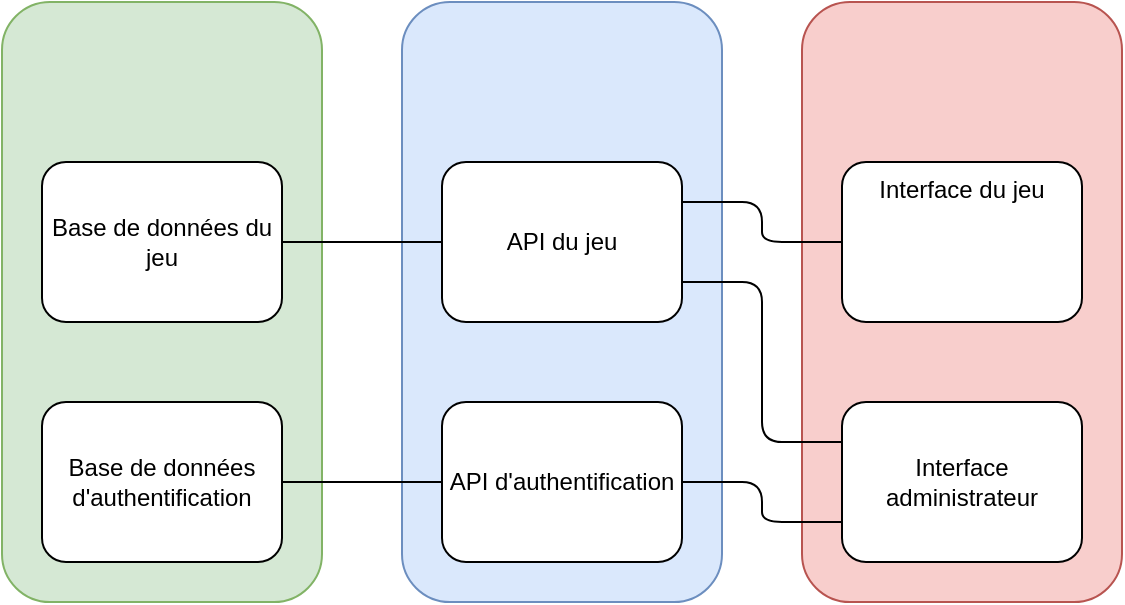 <mxfile version="21.3.2" pages="5">
  <diagram id="1Zba4zzBwmuTxO4Gx36b" name="Archi globale technos">
    <mxGraphModel dx="1728" dy="967" grid="1" gridSize="10" guides="1" tooltips="1" connect="1" arrows="1" fold="1" page="1" pageScale="1" pageWidth="827" pageHeight="1169" math="0" shadow="0">
      <root>
        <mxCell id="0" />
        <mxCell id="1" parent="0" />
        <mxCell id="k8Ds9X4ehKhSsPhmOxrT-12" value="" style="rounded=1;whiteSpace=wrap;html=1;fillColor=#f8cecc;strokeColor=#b85450;" parent="1" vertex="1">
          <mxGeometry x="540" y="200" width="160" height="300" as="geometry" />
        </mxCell>
        <mxCell id="k8Ds9X4ehKhSsPhmOxrT-11" value="" style="rounded=1;whiteSpace=wrap;html=1;fillColor=#dae8fc;strokeColor=#6c8ebf;" parent="1" vertex="1">
          <mxGeometry x="340" y="200" width="160" height="300" as="geometry" />
        </mxCell>
        <mxCell id="k8Ds9X4ehKhSsPhmOxrT-10" value="" style="rounded=1;whiteSpace=wrap;html=1;fillColor=#d5e8d4;strokeColor=#82b366;" parent="1" vertex="1">
          <mxGeometry x="140" y="200" width="160" height="300" as="geometry" />
        </mxCell>
        <mxCell id="k8Ds9X4ehKhSsPhmOxrT-3" value="Interface administrateur" style="rounded=1;whiteSpace=wrap;html=1;" parent="1" vertex="1">
          <mxGeometry x="560" y="400" width="120" height="80" as="geometry" />
        </mxCell>
        <mxCell id="k8Ds9X4ehKhSsPhmOxrT-4" value="Interface du jeu" style="rounded=1;whiteSpace=wrap;html=1;verticalAlign=top;" parent="1" vertex="1">
          <mxGeometry x="560" y="280" width="120" height="80" as="geometry" />
        </mxCell>
        <mxCell id="k8Ds9X4ehKhSsPhmOxrT-5" value="API du jeu" style="rounded=1;whiteSpace=wrap;html=1;" parent="1" vertex="1">
          <mxGeometry x="360" y="280" width="120" height="80" as="geometry" />
        </mxCell>
        <mxCell id="zuYDOHC_21OwGKE91hee-3" style="edgeStyle=orthogonalEdgeStyle;rounded=1;orthogonalLoop=1;jettySize=auto;html=1;exitX=1;exitY=0.5;exitDx=0;exitDy=0;entryX=0;entryY=0.75;entryDx=0;entryDy=0;endArrow=none;endFill=0;exitPerimeter=0;" parent="1" source="k8Ds9X4ehKhSsPhmOxrT-6" target="k8Ds9X4ehKhSsPhmOxrT-3" edge="1">
          <mxGeometry relative="1" as="geometry" />
        </mxCell>
        <mxCell id="k8Ds9X4ehKhSsPhmOxrT-6" value="API d&#39;authentification" style="rounded=1;whiteSpace=wrap;html=1;points=[[0,0,0,0,0],[0,0.25,0,0,0],[0,0.5,0,0,0],[0,0.75,0,0,0],[0,1,0,0,0],[0.25,0,0,0,0],[0.25,1,0,0,0],[0.5,0,0,0,0],[0.5,1,0,0,0],[0.75,0,0,0,0],[0.75,1,0,0,0],[1,0,0,0,0],[1,0.25,0,0,0],[1,0.5,0,0,0],[1,0.75,0,0,0],[1,1,0,0,0]];" parent="1" vertex="1">
          <mxGeometry x="360" y="400" width="120" height="80" as="geometry" />
        </mxCell>
        <mxCell id="k8Ds9X4ehKhSsPhmOxrT-7" value="Base de données d&#39;authentification" style="rounded=1;whiteSpace=wrap;html=1;" parent="1" vertex="1">
          <mxGeometry x="160" y="400" width="120" height="80" as="geometry" />
        </mxCell>
        <mxCell id="k8Ds9X4ehKhSsPhmOxrT-8" value="Base de données du jeu" style="rounded=1;whiteSpace=wrap;html=1;" parent="1" vertex="1">
          <mxGeometry x="160" y="280" width="120" height="80" as="geometry" />
        </mxCell>
        <mxCell id="5uaOj9F-GJp1tfEocUqR-2" value="" style="shape=image;verticalLabelPosition=bottom;labelBackgroundColor=default;verticalAlign=top;aspect=fixed;imageAspect=0;image=https://miro.medium.com/v2/resize:fit:480/1*9A6E9kaZZ54idy0HLSlh-A.png;" parent="1" vertex="1">
          <mxGeometry x="550" y="200" width="140" height="70" as="geometry" />
        </mxCell>
        <mxCell id="pQ9jfMteWwoB8yy6oKuQ-1" value="" style="shape=image;verticalLabelPosition=bottom;labelBackgroundColor=default;verticalAlign=top;imageAspect=0;image=https://upload.wikimedia.org/wikipedia/commons/thumb/9/93/MongoDB_Logo.svg/2560px-MongoDB_Logo.svg.png;aspect=fixed;" parent="1" vertex="1">
          <mxGeometry x="145.72" y="215" width="148.57" height="40" as="geometry" />
        </mxCell>
        <mxCell id="pQ9jfMteWwoB8yy6oKuQ-2" value="" style="shape=image;verticalLabelPosition=bottom;labelBackgroundColor=default;verticalAlign=top;aspect=fixed;imageAspect=0;image=https://camo.githubusercontent.com/62d4f160c458785b41aa5961dbf35295843fd582cb7a931e962c77d295bd23f9/68747470733a2f2f64657369676e2e6a626f73732e6f72672f717561726b75732f6c6f676f2f66696e616c2f504e472f717561726b75735f6c6f676f5f686f72697a6f6e74616c5f7267625f3132383070785f64656661756c742e706e672367682d6c696768742d6d6f64652d6f6e6c79;" parent="1" vertex="1">
          <mxGeometry x="343.05" y="223.2" width="153.89" height="23.6" as="geometry" />
        </mxCell>
        <mxCell id="zuYDOHC_21OwGKE91hee-4" style="edgeStyle=orthogonalEdgeStyle;rounded=1;orthogonalLoop=1;jettySize=auto;html=1;exitX=1;exitY=0.75;exitDx=0;exitDy=0;entryX=0;entryY=0.25;entryDx=0;entryDy=0;endArrow=none;endFill=0;" parent="1" source="k8Ds9X4ehKhSsPhmOxrT-5" target="k8Ds9X4ehKhSsPhmOxrT-3" edge="1">
          <mxGeometry relative="1" as="geometry">
            <mxPoint x="490" y="450" as="sourcePoint" />
            <mxPoint x="570" y="330" as="targetPoint" />
          </mxGeometry>
        </mxCell>
        <mxCell id="zuYDOHC_21OwGKE91hee-5" style="edgeStyle=orthogonalEdgeStyle;rounded=1;orthogonalLoop=1;jettySize=auto;html=1;exitX=1;exitY=0.25;exitDx=0;exitDy=0;entryX=0;entryY=0.5;entryDx=0;entryDy=0;endArrow=none;endFill=0;" parent="1" source="k8Ds9X4ehKhSsPhmOxrT-5" target="k8Ds9X4ehKhSsPhmOxrT-4" edge="1">
          <mxGeometry relative="1" as="geometry">
            <mxPoint x="500" y="460" as="sourcePoint" />
            <mxPoint x="580" y="340" as="targetPoint" />
          </mxGeometry>
        </mxCell>
        <mxCell id="zuYDOHC_21OwGKE91hee-6" style="edgeStyle=orthogonalEdgeStyle;rounded=1;orthogonalLoop=1;jettySize=auto;html=1;exitX=1;exitY=0.5;exitDx=0;exitDy=0;endArrow=none;endFill=0;entryX=0;entryY=0.5;entryDx=0;entryDy=0;" parent="1" source="k8Ds9X4ehKhSsPhmOxrT-8" target="k8Ds9X4ehKhSsPhmOxrT-5" edge="1">
          <mxGeometry relative="1" as="geometry">
            <mxPoint x="510" y="470" as="sourcePoint" />
            <mxPoint x="320" y="360" as="targetPoint" />
          </mxGeometry>
        </mxCell>
        <mxCell id="zuYDOHC_21OwGKE91hee-7" style="edgeStyle=orthogonalEdgeStyle;rounded=1;orthogonalLoop=1;jettySize=auto;html=1;exitX=1;exitY=0.5;exitDx=0;exitDy=0;entryX=0;entryY=0.5;entryDx=0;entryDy=0;endArrow=none;endFill=0;" parent="1" source="k8Ds9X4ehKhSsPhmOxrT-7" target="k8Ds9X4ehKhSsPhmOxrT-6" edge="1">
          <mxGeometry relative="1" as="geometry">
            <mxPoint x="440" y="560" as="sourcePoint" />
            <mxPoint x="520" y="440" as="targetPoint" />
          </mxGeometry>
        </mxCell>
        <mxCell id="tcwqnILASBSJa0gSP9Ar-2" value="" style="shape=image;verticalLabelPosition=bottom;labelBackgroundColor=default;verticalAlign=top;aspect=fixed;imageAspect=0;image=https://zimjs.com/vee/logo.png;" vertex="1" parent="1">
          <mxGeometry x="590.17" y="320" width="59.65" height="36" as="geometry" />
        </mxCell>
      </root>
    </mxGraphModel>
  </diagram>
  <diagram id="4BYpQ7mtJjazXvnqebPm" name="Backend package diagram">
    <mxGraphModel dx="2712" dy="2224" grid="1" gridSize="10" guides="1" tooltips="1" connect="1" arrows="1" fold="1" page="1" pageScale="1" pageWidth="827" pageHeight="1169" math="0" shadow="0">
      <root>
        <mxCell id="0" />
        <mxCell id="1" parent="0" />
        <mxCell id="Ze5V-sokE1ZGjRpykXd8-26" value="" style="rounded=1;whiteSpace=wrap;html=1;fillColor=#dae8fc;strokeColor=#6c8ebf;glass=0;shadow=0;arcSize=2;" parent="1" vertex="1">
          <mxGeometry x="-520" y="-680" width="820" height="530" as="geometry" />
        </mxCell>
        <mxCell id="Ze5V-sokE1ZGjRpykXd8-3" value="" style="group" parent="1" vertex="1" connectable="0">
          <mxGeometry x="-190" y="-540" width="200" height="200" as="geometry" />
        </mxCell>
        <mxCell id="Ze5V-sokE1ZGjRpykXd8-1" value="repository" style="shape=folder;fontStyle=1;spacingTop=10;tabWidth=40;tabHeight=14;tabPosition=left;html=1;whiteSpace=wrap;verticalAlign=top;" parent="Ze5V-sokE1ZGjRpykXd8-3" vertex="1">
          <mxGeometry width="200" height="180" as="geometry" />
        </mxCell>
        <mxCell id="Ze5V-sokE1ZGjRpykXd8-2" value="&lt;p style=&quot;margin:0px;margin-top:4px;text-align:center;&quot;&gt;&lt;b&gt;QuestionRepository&lt;/b&gt;&lt;/p&gt;&lt;hr size=&quot;1&quot;&gt;&lt;p style=&quot;margin: 0px 0px 0px 4px; font-size: 4px;&quot;&gt;&lt;br&gt;&lt;/p&gt;&lt;hr size=&quot;1&quot;&gt;&lt;p style=&quot;margin:0px;margin-left:4px;&quot;&gt;&lt;br&gt;&lt;/p&gt;" style="verticalAlign=top;align=left;overflow=fill;fontSize=12;fontFamily=Helvetica;html=1;whiteSpace=wrap;points=[[0,0,0,0,0],[0,0,0,0,12],[0,0.25,0,0,0],[0,0.5,0,0,0],[0,0.75,0,0,0],[0,1,0,0,0],[0.25,0,0,0,0],[0.25,1,0,0,0],[0.5,0,0,0,0],[0.5,1,0,0,0],[0.75,0,0,0,0],[0.75,1,0,0,0],[1,0,0,0,0],[1,0,0,0,12],[1,0.25,0,0,0],[1,0.5,0,0,0],[1,0.75,0,0,0],[1,1,0,0,0]];" parent="Ze5V-sokE1ZGjRpykXd8-3" vertex="1">
          <mxGeometry x="10" y="50" width="180" height="50" as="geometry" />
        </mxCell>
        <mxCell id="Ze5V-sokE1ZGjRpykXd8-7" value="" style="group" parent="1" vertex="1" connectable="0">
          <mxGeometry x="90" y="-540" width="200" height="200" as="geometry" />
        </mxCell>
        <mxCell id="Ze5V-sokE1ZGjRpykXd8-8" value="service" style="shape=folder;fontStyle=1;spacingTop=10;tabWidth=40;tabHeight=14;tabPosition=left;html=1;whiteSpace=wrap;verticalAlign=top;" parent="Ze5V-sokE1ZGjRpykXd8-7" vertex="1">
          <mxGeometry width="200" height="180" as="geometry" />
        </mxCell>
        <mxCell id="Ze5V-sokE1ZGjRpykXd8-9" value="&lt;p style=&quot;margin:0px;margin-top:4px;text-align:center;&quot;&gt;&lt;b&gt;QuestionService&lt;/b&gt;&lt;/p&gt;&lt;hr size=&quot;1&quot;&gt;&lt;p style=&quot;margin: 0px 0px 0px 4px; font-size: 4px;&quot;&gt;&lt;br&gt;&lt;/p&gt;&lt;hr size=&quot;1&quot;&gt;&lt;p style=&quot;margin:0px;margin-left:4px;&quot;&gt;+ isValid(Question)&lt;/p&gt;&lt;p style=&quot;margin:0px;margin-left:4px;&quot;&gt;- isCategoryValid(String, String)&lt;/p&gt;" style="verticalAlign=top;align=left;overflow=fill;fontSize=12;fontFamily=Helvetica;html=1;whiteSpace=wrap;points=[[0,0,0,0,0],[0,0,0,0,12],[0,0.12,0,0,12],[0,0.25,0,0,0],[0,0.5,0,0,0],[0,0.75,0,0,0],[0,1,0,0,0],[0.25,0,0,0,0],[0.25,1,0,0,0],[0.5,0,0,0,0],[0.5,1,0,0,0],[0.75,0,0,0,0],[0.75,1,0,0,0],[1,0,0,0,0],[1,0,0,0,12],[1,0.25,0,0,0],[1,0.5,0,0,0],[1,0.75,0,0,0],[1,1,0,0,0]];" parent="Ze5V-sokE1ZGjRpykXd8-7" vertex="1">
          <mxGeometry x="10" y="50" width="180" height="90" as="geometry" />
        </mxCell>
        <mxCell id="Ze5V-sokE1ZGjRpykXd8-10" value="" style="group" parent="1" vertex="1" connectable="0">
          <mxGeometry x="-510" y="-540" width="250" height="220" as="geometry" />
        </mxCell>
        <mxCell id="Ze5V-sokE1ZGjRpykXd8-11" value="resource" style="shape=folder;fontStyle=1;spacingTop=10;tabWidth=40;tabHeight=14;tabPosition=left;html=1;whiteSpace=wrap;verticalAlign=top;" parent="Ze5V-sokE1ZGjRpykXd8-10" vertex="1">
          <mxGeometry width="250" height="180" as="geometry" />
        </mxCell>
        <mxCell id="Ze5V-sokE1ZGjRpykXd8-12" value="&lt;p style=&quot;margin:0px;margin-top:4px;text-align:center;&quot;&gt;&lt;b&gt;QuestionResource&lt;/b&gt;&lt;/p&gt;&lt;hr size=&quot;1&quot;&gt;&lt;p style=&quot;margin: 0px 0px 0px 4px; font-size: 4px;&quot;&gt;&lt;br&gt;&lt;/p&gt;&lt;hr size=&quot;1&quot;&gt;&lt;p style=&quot;margin:0px;margin-left:4px;&quot;&gt;+ @POST create(Question): Response&lt;br&gt;&lt;/p&gt;&lt;p style=&quot;margin:0px;margin-left:4px;&quot;&gt;+ @GET read(): Response&lt;/p&gt;&lt;p style=&quot;margin:0px;margin-left:4px;&quot;&gt;+ ...&lt;/p&gt;&lt;p style=&quot;margin:0px;margin-left:4px;&quot;&gt;+ @DELETE delete(ObjectId): Response&lt;/p&gt;" style="verticalAlign=top;align=left;overflow=fill;fontSize=12;fontFamily=Helvetica;html=1;whiteSpace=wrap;points=[[0,0,0,0,0],[0,0.25,0,0,0],[0,0.5,0,0,0],[0,0.75,0,0,0],[0,1,0,0,0],[0.25,0,0,0,0],[0.25,1,0,0,0],[0.5,0,0,0,0],[0.5,1,0,0,0],[0.75,0,0,0,0],[0.75,1,0,0,0],[1,0,0,0,0],[1,0,0,0,12],[1,0.25,0,0,0],[1,0.5,0,0,0],[1,0.75,0,0,0],[1,1,0,0,0]];" parent="Ze5V-sokE1ZGjRpykXd8-10" vertex="1">
          <mxGeometry x="10" y="50" width="230" height="120" as="geometry" />
        </mxCell>
        <mxCell id="Ze5V-sokE1ZGjRpykXd8-13" value="" style="group" parent="1" vertex="1" connectable="0">
          <mxGeometry x="-320" y="-340" width="460" height="340" as="geometry" />
        </mxCell>
        <mxCell id="Ze5V-sokE1ZGjRpykXd8-14" value="collection" style="shape=folder;fontStyle=1;spacingTop=10;tabWidth=40;tabHeight=14;tabPosition=left;html=1;whiteSpace=wrap;verticalAlign=top;" parent="Ze5V-sokE1ZGjRpykXd8-13" vertex="1">
          <mxGeometry width="460" height="180" as="geometry" />
        </mxCell>
        <mxCell id="Ze5V-sokE1ZGjRpykXd8-17" value="propositions" style="edgeStyle=orthogonalEdgeStyle;rounded=0;orthogonalLoop=1;jettySize=auto;html=1;entryX=0.003;entryY=0.167;entryDx=0;entryDy=0;entryPerimeter=0;startArrow=diamondThin;startFill=1;endArrow=open;endFill=0;exitX=1;exitY=0.12;exitDx=0;exitDy=0;exitPerimeter=0;" parent="Ze5V-sokE1ZGjRpykXd8-13" source="Ze5V-sokE1ZGjRpykXd8-15" target="Ze5V-sokE1ZGjRpykXd8-16" edge="1">
          <mxGeometry x="0.034" y="9" relative="1" as="geometry">
            <mxPoint as="offset" />
          </mxGeometry>
        </mxCell>
        <mxCell id="Ze5V-sokE1ZGjRpykXd8-15" value="&lt;p style=&quot;margin:0px;margin-top:4px;text-align:center;&quot;&gt;&lt;b&gt;Question&lt;/b&gt;&lt;/p&gt;&lt;hr size=&quot;1&quot;&gt;&lt;p style=&quot;margin:0px;margin-left:4px;&quot;&gt;- category: String&lt;/p&gt;&lt;p style=&quot;margin:0px;margin-left:4px;&quot;&gt;- difficulty: String&lt;/p&gt;&lt;p style=&quot;margin:0px;margin-left:4px;&quot;&gt;- id: String&lt;/p&gt;&lt;p style=&quot;margin:0px;margin-left:4px;&quot;&gt;- image: String&lt;/p&gt;&lt;p style=&quot;margin:0px;margin-left:4px;&quot;&gt;- name: String&lt;/p&gt;&lt;hr size=&quot;1&quot;&gt;&lt;p style=&quot;margin:0px;margin-left:4px;&quot;&gt;&lt;br&gt;&lt;/p&gt;" style="verticalAlign=top;align=left;overflow=fill;fontSize=12;fontFamily=Helvetica;html=1;whiteSpace=wrap;points=[[0,0,0,0,0],[0,0.12,0,0,0],[0,0.25,0,0,0],[0,0.5,0,0,0],[0,0.75,0,0,0],[0,1,0,0,0],[0.25,0,0,0,0],[0.25,1,0,0,0],[0.5,0,0,0,0],[0.5,1,0,0,0],[0.75,0,0,0,0],[0.75,1,0,0,0],[1,0,0,0,0],[1,0.12,0,0,0],[1,0.25,0,0,0],[1,0.5,0,0,0],[1,0.75,0,0,0],[1,1,0,0,0]];" parent="Ze5V-sokE1ZGjRpykXd8-13" vertex="1">
          <mxGeometry x="20" y="48.571" width="160" height="116.571" as="geometry" />
        </mxCell>
        <mxCell id="Ze5V-sokE1ZGjRpykXd8-16" value="&lt;p style=&quot;margin:0px;margin-top:4px;text-align:center;&quot;&gt;&lt;b&gt;Proposition&lt;/b&gt;&lt;/p&gt;&lt;hr size=&quot;1&quot;&gt;&lt;p style=&quot;margin:0px;margin-left:4px;&quot;&gt;- isAnswer: boolean&lt;/p&gt;&lt;p style=&quot;margin:0px;margin-left:4px;&quot;&gt;- image: String&lt;/p&gt;&lt;p style=&quot;margin:0px;margin-left:4px;&quot;&gt;- name: String&lt;/p&gt;&lt;hr size=&quot;1&quot;&gt;&lt;p style=&quot;margin:0px;margin-left:4px;&quot;&gt;&lt;br&gt;&lt;/p&gt;" style="verticalAlign=top;align=left;overflow=fill;fontSize=12;fontFamily=Helvetica;html=1;whiteSpace=wrap;points=[[0,0,0,0,0],[0,0.12,0,0,0],[0,0.25,0,0,0],[0,0.5,0,0,0],[0,0.75,0,0,0],[0,1,0,0,0],[0.25,0,0,0,0],[0.25,1,0,0,0],[0.5,0,0,0,0],[0.5,1,0,0,0],[0.75,0,0,0,0],[0.75,1,0,0,0],[1,0,0,0,0],[1,0.12,0,0,0],[1,0.25,0,0,0],[1,0.5,0,0,0],[1,0.75,0,0,0],[1,1,0,0,0]];" parent="Ze5V-sokE1ZGjRpykXd8-13" vertex="1">
          <mxGeometry x="280" y="48.569" width="160" height="87.429" as="geometry" />
        </mxCell>
        <mxCell id="Ze5V-sokE1ZGjRpykXd8-19" value="@Inject" style="edgeStyle=orthogonalEdgeStyle;rounded=0;orthogonalLoop=1;jettySize=auto;html=1;dashed=1;endArrow=open;endFill=0;entryX=0;entryY=0.25;entryDx=0;entryDy=0;entryPerimeter=0;exitX=1;exitY=0;exitDx=0;exitDy=12;exitPerimeter=0;labelBackgroundColor=none;" parent="1" source="Ze5V-sokE1ZGjRpykXd8-12" target="Ze5V-sokE1ZGjRpykXd8-2" edge="1">
          <mxGeometry x="-0.116" y="12" relative="1" as="geometry">
            <mxPoint x="-250" y="-430" as="sourcePoint" />
            <mxPoint x="-220" y="-410" as="targetPoint" />
            <mxPoint as="offset" />
          </mxGeometry>
        </mxCell>
        <mxCell id="Ze5V-sokE1ZGjRpykXd8-21" value="@Inject" style="edgeStyle=orthogonalEdgeStyle;rounded=0;orthogonalLoop=1;jettySize=auto;html=1;dashed=1;endArrow=open;endFill=0;exitX=1;exitY=0.25;exitDx=0;exitDy=0;exitPerimeter=0;entryX=0;entryY=0;entryDx=0;entryDy=12;entryPerimeter=0;labelBackgroundColor=none;" parent="1" source="Ze5V-sokE1ZGjRpykXd8-2" target="Ze5V-sokE1ZGjRpykXd8-9" edge="1">
          <mxGeometry x="0.005" y="12" relative="1" as="geometry">
            <mxPoint x="40" y="-430" as="sourcePoint" />
            <mxPoint x="80" y="-420" as="targetPoint" />
            <mxPoint as="offset" />
          </mxGeometry>
        </mxCell>
        <mxCell id="Ze5V-sokE1ZGjRpykXd8-23" value="" style="group" parent="1" vertex="1" connectable="0">
          <mxGeometry x="-180" y="-670" width="200" height="100" as="geometry" />
        </mxCell>
        <mxCell id="Ze5V-sokE1ZGjRpykXd8-20" value="&lt;p style=&quot;margin:0px;margin-top:4px;text-align:center;&quot;&gt;&amp;lt;&amp;lt;interface&amp;gt;&amp;gt;&lt;/p&gt;&lt;p style=&quot;margin:0px;margin-top:4px;text-align:center;&quot;&gt;&lt;b&gt;PanacheMongoRepository&amp;lt;T&amp;gt;&lt;/b&gt;&lt;/p&gt;&lt;hr size=&quot;1&quot;&gt;&lt;p style=&quot;margin: 0px 0px 0px 4px; font-size: 4px;&quot;&gt;&lt;br&gt;&lt;/p&gt;&lt;hr size=&quot;1&quot;&gt;&lt;p style=&quot;margin:0px;margin-left:4px;&quot;&gt;+ persist(T): void&lt;/p&gt;" style="verticalAlign=top;align=left;overflow=fill;fontSize=12;fontFamily=Helvetica;html=1;whiteSpace=wrap;points=[[0,0,0,0,0],[0,0.12,0,0,0],[0,0.25,0,0,0],[0,0.5,0,0,0],[0,0.75,0,0,0],[0,1,0,0,0],[0.25,0,0,0,0],[0.25,1,0,0,0],[0.5,0,0,0,0],[0.5,1,0,0,0],[0.75,0,0,0,0],[0.75,1,0,0,0],[1,0,0,0,0],[1,0.12,0,0,0],[1,0.25,0,0,0],[1,0.5,0,0,0],[1,0.75,0,0,0],[1,1,0,0,0]];" parent="Ze5V-sokE1ZGjRpykXd8-23" vertex="1">
          <mxGeometry y="12.5" width="180" height="87.5" as="geometry" />
        </mxCell>
        <mxCell id="Ze5V-sokE1ZGjRpykXd8-22" value="Question" style="rounded=0;whiteSpace=wrap;html=1;dashed=1;" parent="Ze5V-sokE1ZGjRpykXd8-23" vertex="1">
          <mxGeometry x="120" width="80" height="25" as="geometry" />
        </mxCell>
        <mxCell id="Ze5V-sokE1ZGjRpykXd8-25" value="" style="endArrow=block;dashed=1;endFill=0;endSize=12;html=1;rounded=0;exitX=0.75;exitY=0;exitDx=0;exitDy=0;exitPerimeter=0;entryX=0.75;entryY=1;entryDx=0;entryDy=0;entryPerimeter=0;" parent="1" source="Ze5V-sokE1ZGjRpykXd8-2" target="Ze5V-sokE1ZGjRpykXd8-20" edge="1">
          <mxGeometry width="160" relative="1" as="geometry">
            <mxPoint x="-30" y="-510" as="sourcePoint" />
            <mxPoint x="130" y="-510" as="targetPoint" />
          </mxGeometry>
        </mxCell>
      </root>
    </mxGraphModel>
  </diagram>
  <diagram name="Architecture globale sans technos" id="OrSLEdH0VKfDdRtsEwz_">
    <mxGraphModel dx="1659" dy="928" grid="1" gridSize="10" guides="1" tooltips="1" connect="1" arrows="1" fold="1" page="1" pageScale="1" pageWidth="827" pageHeight="1169" math="0" shadow="0">
      <root>
        <mxCell id="4NvyWohA3UThlfsT3DeW-0" />
        <mxCell id="4NvyWohA3UThlfsT3DeW-1" parent="4NvyWohA3UThlfsT3DeW-0" />
        <mxCell id="4NvyWohA3UThlfsT3DeW-2" value="&lt;b&gt;ChemistryDeathRace-cluster&lt;br&gt;&lt;/b&gt;&lt;br&gt;Cluster de bases de données" style="rounded=1;whiteSpace=wrap;html=1;verticalAlign=top;arcSize=6;" vertex="1" parent="4NvyWohA3UThlfsT3DeW-1">
          <mxGeometry x="10" y="240" width="200" height="290" as="geometry" />
        </mxCell>
        <mxCell id="4NvyWohA3UThlfsT3DeW-3" value="&lt;b&gt;ChemistryDeathRace-auth&lt;br&gt;&lt;/b&gt;&lt;br&gt;API d&#39;authentification" style="rounded=1;whiteSpace=wrap;html=1;" vertex="1" parent="4NvyWohA3UThlfsT3DeW-1">
          <mxGeometry x="240" y="440" width="180" height="80" as="geometry" />
        </mxCell>
        <mxCell id="4NvyWohA3UThlfsT3DeW-4" value="&lt;b&gt;ChemistryDeathRace-api&lt;br&gt;&lt;/b&gt;&lt;br&gt;API principale du jeu" style="rounded=1;whiteSpace=wrap;html=1;points=[[0,0,0,0,0],[0,0.25,0,0,0],[0,0.5,0,0,0],[0,0.75,0,0,0],[0,1,0,0,0],[0.25,0,0,0,0],[0.25,1,0,0,0],[0.5,0,0,0,0],[0.5,1,0,0,0],[0.75,0,0,0,0],[0.75,1,0,0,0],[1,0,0,0,0],[1,0.25,0,0,0],[1,0.5,0,0,0],[1,0.75,0,0,0],[1,1,0,0,0]];" vertex="1" parent="4NvyWohA3UThlfsT3DeW-1">
          <mxGeometry x="240" y="320" width="180" height="80" as="geometry" />
        </mxCell>
        <mxCell id="4NvyWohA3UThlfsT3DeW-5" value="&lt;b&gt;ChemistryDeathRace-auth-db&lt;br&gt;&lt;/b&gt;&lt;br&gt;Base de données d&#39;authentification" style="rounded=1;whiteSpace=wrap;html=1;" vertex="1" parent="4NvyWohA3UThlfsT3DeW-1">
          <mxGeometry x="20" y="440" width="180" height="80" as="geometry" />
        </mxCell>
        <mxCell id="4NvyWohA3UThlfsT3DeW-6" value="&lt;b&gt;ChemistryDeathRace-db&lt;br&gt;&lt;/b&gt;&lt;br&gt;Base de données du jeu" style="rounded=1;whiteSpace=wrap;html=1;" vertex="1" parent="4NvyWohA3UThlfsT3DeW-1">
          <mxGeometry x="20" y="320" width="180" height="80" as="geometry" />
        </mxCell>
        <mxCell id="4NvyWohA3UThlfsT3DeW-7" value="&lt;b&gt;ChemistryDeathRace-adm&lt;br&gt;&lt;/b&gt;&lt;br&gt;Interface administrateur" style="rounded=1;whiteSpace=wrap;html=1;" vertex="1" parent="4NvyWohA3UThlfsT3DeW-1">
          <mxGeometry x="460" y="440" width="180" height="80" as="geometry" />
        </mxCell>
        <mxCell id="4NvyWohA3UThlfsT3DeW-8" value="&lt;b&gt;ChemistryDeathRace-ui&lt;br&gt;&lt;/b&gt;&lt;br&gt;Interface utilisateur du jeu" style="rounded=1;whiteSpace=wrap;html=1;" vertex="1" parent="4NvyWohA3UThlfsT3DeW-1">
          <mxGeometry x="460" y="320" width="180" height="80" as="geometry" />
        </mxCell>
        <mxCell id="4NvyWohA3UThlfsT3DeW-9" value="&lt;b&gt;ChemistryDeathRace-doc&lt;br&gt;&lt;/b&gt;&lt;br&gt;Documentations des composantes" style="rounded=1;whiteSpace=wrap;html=1;" vertex="1" parent="4NvyWohA3UThlfsT3DeW-1">
          <mxGeometry x="240" y="560" width="180" height="80" as="geometry" />
        </mxCell>
        <mxCell id="5ShQhX7GcnahkcdDlYZB-6" value="" style="endArrow=none;html=1;rounded=1;entryX=0;entryY=0.5;entryDx=0;entryDy=0;exitX=1;exitY=0.25;exitDx=0;exitDy=0;exitPerimeter=0;edgeStyle=orthogonalEdgeStyle;" edge="1" parent="4NvyWohA3UThlfsT3DeW-1" source="4NvyWohA3UThlfsT3DeW-4" target="4NvyWohA3UThlfsT3DeW-8">
          <mxGeometry width="50" height="50" relative="1" as="geometry">
            <mxPoint x="399" y="240" as="sourcePoint" />
            <mxPoint x="449" y="190" as="targetPoint" />
          </mxGeometry>
        </mxCell>
        <mxCell id="5ShQhX7GcnahkcdDlYZB-8" value="" style="endArrow=none;html=1;rounded=1;edgeStyle=orthogonalEdgeStyle;entryX=0;entryY=0.25;entryDx=0;entryDy=0;exitX=1;exitY=0.75;exitDx=0;exitDy=0;exitPerimeter=0;" edge="1" parent="4NvyWohA3UThlfsT3DeW-1" source="4NvyWohA3UThlfsT3DeW-4" target="4NvyWohA3UThlfsT3DeW-7">
          <mxGeometry width="50" height="50" relative="1" as="geometry">
            <mxPoint x="398" y="190" as="sourcePoint" />
            <mxPoint x="460" y="240" as="targetPoint" />
          </mxGeometry>
        </mxCell>
        <mxCell id="5ShQhX7GcnahkcdDlYZB-9" value="" style="endArrow=none;html=1;rounded=1;edgeStyle=orthogonalEdgeStyle;entryX=0;entryY=0.75;entryDx=0;entryDy=0;exitX=1;exitY=0.5;exitDx=0;exitDy=0;" edge="1" parent="4NvyWohA3UThlfsT3DeW-1" source="4NvyWohA3UThlfsT3DeW-3" target="4NvyWohA3UThlfsT3DeW-7">
          <mxGeometry width="50" height="50" relative="1" as="geometry">
            <mxPoint x="408" y="200" as="sourcePoint" />
            <mxPoint x="459" y="200" as="targetPoint" />
          </mxGeometry>
        </mxCell>
        <mxCell id="5ShQhX7GcnahkcdDlYZB-10" value="" style="endArrow=none;html=1;rounded=1;edgeStyle=orthogonalEdgeStyle;entryX=0;entryY=0.5;entryDx=0;entryDy=0;exitX=1;exitY=0.5;exitDx=0;exitDy=0;" edge="1" parent="4NvyWohA3UThlfsT3DeW-1" source="4NvyWohA3UThlfsT3DeW-5" target="4NvyWohA3UThlfsT3DeW-3">
          <mxGeometry width="50" height="50" relative="1" as="geometry">
            <mxPoint x="418" y="210" as="sourcePoint" />
            <mxPoint x="469" y="210" as="targetPoint" />
          </mxGeometry>
        </mxCell>
        <mxCell id="5ShQhX7GcnahkcdDlYZB-11" value="" style="endArrow=none;html=1;rounded=1;edgeStyle=orthogonalEdgeStyle;entryX=0;entryY=0.5;entryDx=0;entryDy=0;entryPerimeter=0;exitX=1;exitY=0.5;exitDx=0;exitDy=0;" edge="1" parent="4NvyWohA3UThlfsT3DeW-1" source="4NvyWohA3UThlfsT3DeW-6" target="4NvyWohA3UThlfsT3DeW-4">
          <mxGeometry width="50" height="50" relative="1" as="geometry">
            <mxPoint x="428" y="220" as="sourcePoint" />
            <mxPoint x="479" y="220" as="targetPoint" />
          </mxGeometry>
        </mxCell>
      </root>
    </mxGraphModel>
  </diagram>
  <diagram name="Git" id="qv0qrsS3jxdC9gipASqD">
    <mxGraphModel dx="1383" dy="773" grid="1" gridSize="10" guides="1" tooltips="1" connect="1" arrows="1" fold="1" page="1" pageScale="1" pageWidth="827" pageHeight="1169" math="0" shadow="0">
      <root>
        <mxCell id="IqE2yWcQXoBeFJNhrPSa-0" />
        <mxCell id="IqE2yWcQXoBeFJNhrPSa-1" parent="IqE2yWcQXoBeFJNhrPSa-0" />
        <mxCell id="IqE2yWcQXoBeFJNhrPSa-5" value="&lt;b&gt;ChemistryDeathRace&lt;br&gt;&lt;/b&gt;&lt;br&gt;Répertorie les composantes" style="rounded=1;whiteSpace=wrap;html=1;verticalAlign=top;fillColor=#ffe6cc;strokeColor=#d79b00;" vertex="1" parent="IqE2yWcQXoBeFJNhrPSa-1">
          <mxGeometry x="230" y="240" width="400" height="370" as="geometry" />
        </mxCell>
        <mxCell id="IqE2yWcQXoBeFJNhrPSa-2" value="&lt;b&gt;ChemistryDeathRace-auth&lt;br&gt;&lt;/b&gt;&lt;br&gt;API d&#39;authentification" style="rounded=1;whiteSpace=wrap;html=1;" vertex="1" parent="IqE2yWcQXoBeFJNhrPSa-1">
          <mxGeometry x="240" y="420" width="180" height="80" as="geometry" />
        </mxCell>
        <mxCell id="IqE2yWcQXoBeFJNhrPSa-3" value="&lt;b&gt;ChemistryDeathRace-api&lt;br&gt;&lt;/b&gt;&lt;br&gt;API principale du jeu" style="rounded=1;whiteSpace=wrap;html=1;" vertex="1" parent="IqE2yWcQXoBeFJNhrPSa-1">
          <mxGeometry x="240" y="320" width="180" height="80" as="geometry" />
        </mxCell>
        <mxCell id="IqE2yWcQXoBeFJNhrPSa-6" value="&lt;b&gt;ChemistryDeathRace-adm&lt;br&gt;&lt;/b&gt;&lt;br&gt;Interface administrateur" style="rounded=1;whiteSpace=wrap;html=1;" vertex="1" parent="IqE2yWcQXoBeFJNhrPSa-1">
          <mxGeometry x="440" y="420" width="180" height="80" as="geometry" />
        </mxCell>
        <mxCell id="IqE2yWcQXoBeFJNhrPSa-7" value="&lt;b&gt;ChemistryDeathRace-ui&lt;br&gt;&lt;/b&gt;&lt;br&gt;Interface utilisateur du jeu" style="rounded=1;whiteSpace=wrap;html=1;" vertex="1" parent="IqE2yWcQXoBeFJNhrPSa-1">
          <mxGeometry x="440" y="320" width="180" height="80" as="geometry" />
        </mxCell>
        <mxCell id="IqE2yWcQXoBeFJNhrPSa-8" value="&lt;b&gt;ChemistryDeathRace-doc&lt;br&gt;&lt;/b&gt;&lt;br&gt;Documentations des composantes" style="rounded=1;whiteSpace=wrap;html=1;" vertex="1" parent="IqE2yWcQXoBeFJNhrPSa-1">
          <mxGeometry x="340" y="520" width="180" height="80" as="geometry" />
        </mxCell>
      </root>
    </mxGraphModel>
  </diagram>
  <diagram id="AnQfUfsdfmFhycz5eUaA" name="Environnement de test">
    <mxGraphModel dx="1296" dy="725" grid="1" gridSize="10" guides="1" tooltips="1" connect="1" arrows="1" fold="1" page="1" pageScale="1" pageWidth="827" pageHeight="1169" math="0" shadow="0">
      <root>
        <mxCell id="0" />
        <mxCell id="1" parent="0" />
        <mxCell id="5vzqsI9vEuar-BW2CvyE-1" value="" style="rounded=1;whiteSpace=wrap;html=1;fillColor=#fff2cc;strokeColor=#d6b656;" vertex="1" parent="1">
          <mxGeometry x="540" y="200" width="160" height="300" as="geometry" />
        </mxCell>
        <mxCell id="5vzqsI9vEuar-BW2CvyE-2" value="" style="rounded=1;whiteSpace=wrap;html=1;fillColor=#ffe6cc;strokeColor=#d79b00;" vertex="1" parent="1">
          <mxGeometry x="340" y="200" width="160" height="300" as="geometry" />
        </mxCell>
        <mxCell id="5vzqsI9vEuar-BW2CvyE-3" value="" style="rounded=1;whiteSpace=wrap;html=1;fillColor=#d5e8d4;strokeColor=#82b366;" vertex="1" parent="1">
          <mxGeometry x="140" y="200" width="160" height="300" as="geometry" />
        </mxCell>
        <mxCell id="5vzqsI9vEuar-BW2CvyE-4" value="ChemistryDeathRace-adm" style="rounded=1;whiteSpace=wrap;html=1;" vertex="1" parent="1">
          <mxGeometry x="560" y="400" width="120" height="80" as="geometry" />
        </mxCell>
        <mxCell id="5vzqsI9vEuar-BW2CvyE-5" value="ChemistryDeathRace-ui" style="rounded=1;whiteSpace=wrap;html=1;verticalAlign=middle;" vertex="1" parent="1">
          <mxGeometry x="560" y="280" width="120" height="80" as="geometry" />
        </mxCell>
        <mxCell id="5vzqsI9vEuar-BW2CvyE-6" value="ChemistryDeathRace-api" style="rounded=1;whiteSpace=wrap;html=1;" vertex="1" parent="1">
          <mxGeometry x="360" y="280" width="120" height="80" as="geometry" />
        </mxCell>
        <mxCell id="5vzqsI9vEuar-BW2CvyE-7" style="edgeStyle=orthogonalEdgeStyle;rounded=1;orthogonalLoop=1;jettySize=auto;html=1;exitX=1;exitY=0.5;exitDx=0;exitDy=0;entryX=0;entryY=0.75;entryDx=0;entryDy=0;endArrow=none;endFill=0;exitPerimeter=0;" edge="1" parent="1" source="5vzqsI9vEuar-BW2CvyE-8" target="5vzqsI9vEuar-BW2CvyE-4">
          <mxGeometry relative="1" as="geometry" />
        </mxCell>
        <mxCell id="5vzqsI9vEuar-BW2CvyE-8" value="ChemistryDeathRace-auth" style="rounded=1;whiteSpace=wrap;html=1;points=[[0,0,0,0,0],[0,0.25,0,0,0],[0,0.5,0,0,0],[0,0.75,0,0,0],[0,1,0,0,0],[0.25,0,0,0,0],[0.25,1,0,0,0],[0.5,0,0,0,0],[0.5,1,0,0,0],[0.75,0,0,0,0],[0.75,1,0,0,0],[1,0,0,0,0],[1,0.25,0,0,0],[1,0.5,0,0,0],[1,0.75,0,0,0],[1,1,0,0,0]];" vertex="1" parent="1">
          <mxGeometry x="360" y="400" width="120" height="80" as="geometry" />
        </mxCell>
        <mxCell id="5vzqsI9vEuar-BW2CvyE-9" value="ChemistryDeathRace-auth-db" style="rounded=1;whiteSpace=wrap;html=1;" vertex="1" parent="1">
          <mxGeometry x="160" y="400" width="120" height="80" as="geometry" />
        </mxCell>
        <mxCell id="5vzqsI9vEuar-BW2CvyE-10" value="ChemistryDeathRace-db" style="rounded=1;whiteSpace=wrap;html=1;" vertex="1" parent="1">
          <mxGeometry x="160" y="280" width="120" height="80" as="geometry" />
        </mxCell>
        <mxCell id="5vzqsI9vEuar-BW2CvyE-14" style="edgeStyle=orthogonalEdgeStyle;rounded=1;orthogonalLoop=1;jettySize=auto;html=1;exitX=1;exitY=0.75;exitDx=0;exitDy=0;entryX=0;entryY=0.25;entryDx=0;entryDy=0;endArrow=none;endFill=0;" edge="1" parent="1" source="5vzqsI9vEuar-BW2CvyE-6" target="5vzqsI9vEuar-BW2CvyE-4">
          <mxGeometry relative="1" as="geometry">
            <mxPoint x="490" y="450" as="sourcePoint" />
            <mxPoint x="570" y="330" as="targetPoint" />
          </mxGeometry>
        </mxCell>
        <mxCell id="5vzqsI9vEuar-BW2CvyE-15" style="edgeStyle=orthogonalEdgeStyle;rounded=1;orthogonalLoop=1;jettySize=auto;html=1;exitX=1;exitY=0.25;exitDx=0;exitDy=0;entryX=0;entryY=0.5;entryDx=0;entryDy=0;endArrow=none;endFill=0;" edge="1" parent="1" source="5vzqsI9vEuar-BW2CvyE-6" target="5vzqsI9vEuar-BW2CvyE-5">
          <mxGeometry relative="1" as="geometry">
            <mxPoint x="500" y="460" as="sourcePoint" />
            <mxPoint x="580" y="340" as="targetPoint" />
          </mxGeometry>
        </mxCell>
        <mxCell id="5vzqsI9vEuar-BW2CvyE-16" style="edgeStyle=orthogonalEdgeStyle;rounded=1;orthogonalLoop=1;jettySize=auto;html=1;exitX=1;exitY=0.5;exitDx=0;exitDy=0;endArrow=none;endFill=0;entryX=0;entryY=0.5;entryDx=0;entryDy=0;" edge="1" parent="1" source="5vzqsI9vEuar-BW2CvyE-10" target="5vzqsI9vEuar-BW2CvyE-6">
          <mxGeometry relative="1" as="geometry">
            <mxPoint x="510" y="470" as="sourcePoint" />
            <mxPoint x="320" y="360" as="targetPoint" />
          </mxGeometry>
        </mxCell>
        <mxCell id="5vzqsI9vEuar-BW2CvyE-17" style="edgeStyle=orthogonalEdgeStyle;rounded=1;orthogonalLoop=1;jettySize=auto;html=1;exitX=1;exitY=0.5;exitDx=0;exitDy=0;entryX=0;entryY=0.5;entryDx=0;entryDy=0;endArrow=none;endFill=0;" edge="1" parent="1" source="5vzqsI9vEuar-BW2CvyE-9" target="5vzqsI9vEuar-BW2CvyE-8">
          <mxGeometry relative="1" as="geometry">
            <mxPoint x="440" y="560" as="sourcePoint" />
            <mxPoint x="520" y="440" as="targetPoint" />
          </mxGeometry>
        </mxCell>
        <mxCell id="5vzqsI9vEuar-BW2CvyE-19" value="" style="shape=image;verticalLabelPosition=bottom;labelBackgroundColor=default;verticalAlign=top;aspect=fixed;imageAspect=0;image=https://upload.wikimedia.org/wikipedia/commons/thumb/9/93/Amazon_Web_Services_Logo.svg/800px-Amazon_Web_Services_Logo.svg.png;" vertex="1" parent="1">
          <mxGeometry x="386.59" y="215" width="66.81" height="40" as="geometry" />
        </mxCell>
        <mxCell id="5vzqsI9vEuar-BW2CvyE-20" value="" style="shape=image;verticalLabelPosition=bottom;labelBackgroundColor=default;verticalAlign=top;aspect=fixed;imageAspect=0;image=https://d7umqicpi7263.cloudfront.net/img/product/ab5111b7-41e1-4340-8742-3246c00b0032/3159e9f4-4fc0-4dc6-a952-90ccd93c3df9.png;" vertex="1" parent="1">
          <mxGeometry x="166.76" y="215" width="106.47" height="40" as="geometry" />
        </mxCell>
        <mxCell id="5vzqsI9vEuar-BW2CvyE-23" value="" style="shape=image;verticalLabelPosition=bottom;labelBackgroundColor=default;verticalAlign=top;aspect=fixed;imageAspect=0;image=https://upload.wikimedia.org/wikipedia/commons/thumb/3/37/Firebase_Logo.svg/1280px-Firebase_Logo.svg.png;" vertex="1" parent="1">
          <mxGeometry x="548.99" y="215" width="142.02" height="40" as="geometry" />
        </mxCell>
      </root>
    </mxGraphModel>
  </diagram>
</mxfile>
